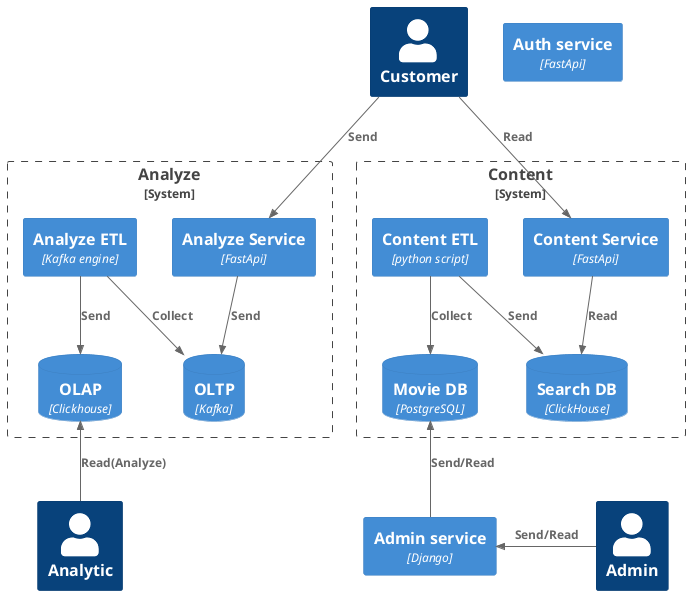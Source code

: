@startuml as_is
!include <C4/C4_Container>
HIDE_STEREOTYPE()

Person(user, "Customer")
Person(admin, "Admin")
Person(analytic, "Analytic")

System_Boundary(analyze_system, "Analyze") {
    Container(analyze_service, "Analyze Service", "FastApi")
    Container(analyze_etl, "Analyze ETL", "Kafka engine")
    ContainerDb(oltp, "OLTP", "Kafka")
    ContainerDb(olap, "OLAP", "Clickhouse")
}

System_Boundary(content_system, "Content") {
    Container(content_service, "Content Service", "FastApi")
    Container(content_etl, "Content ETL", "python script")
    ContainerDb(search_db, "Search DB", "ClickHouse")
    ContainerDb(movie_db, "Movie DB", "PostgreSQL")
}

Container(admin_service, "Admin service", "Django")
Container(auth_service, "Auth service", "FastApi")

Rel(analyze_service, oltp, "Send")
Rel(analyze_etl, oltp, "Collect")
Rel(analyze_etl, olap, "Send")

Rel(content_service, search_db, "Read")
Rel(content_etl, search_db, "Send")
Rel(content_etl, movie_db, "Collect")

Rel(user, analyze_service, "Send")
Rel(user, content_service, "Read")

Rel_U(analytic, olap, "Read(Analyze)")

Rel_L(admin, admin_service, "Send/Read")
Rel_U(admin_service, movie_db, "Send/Read")


@enduml